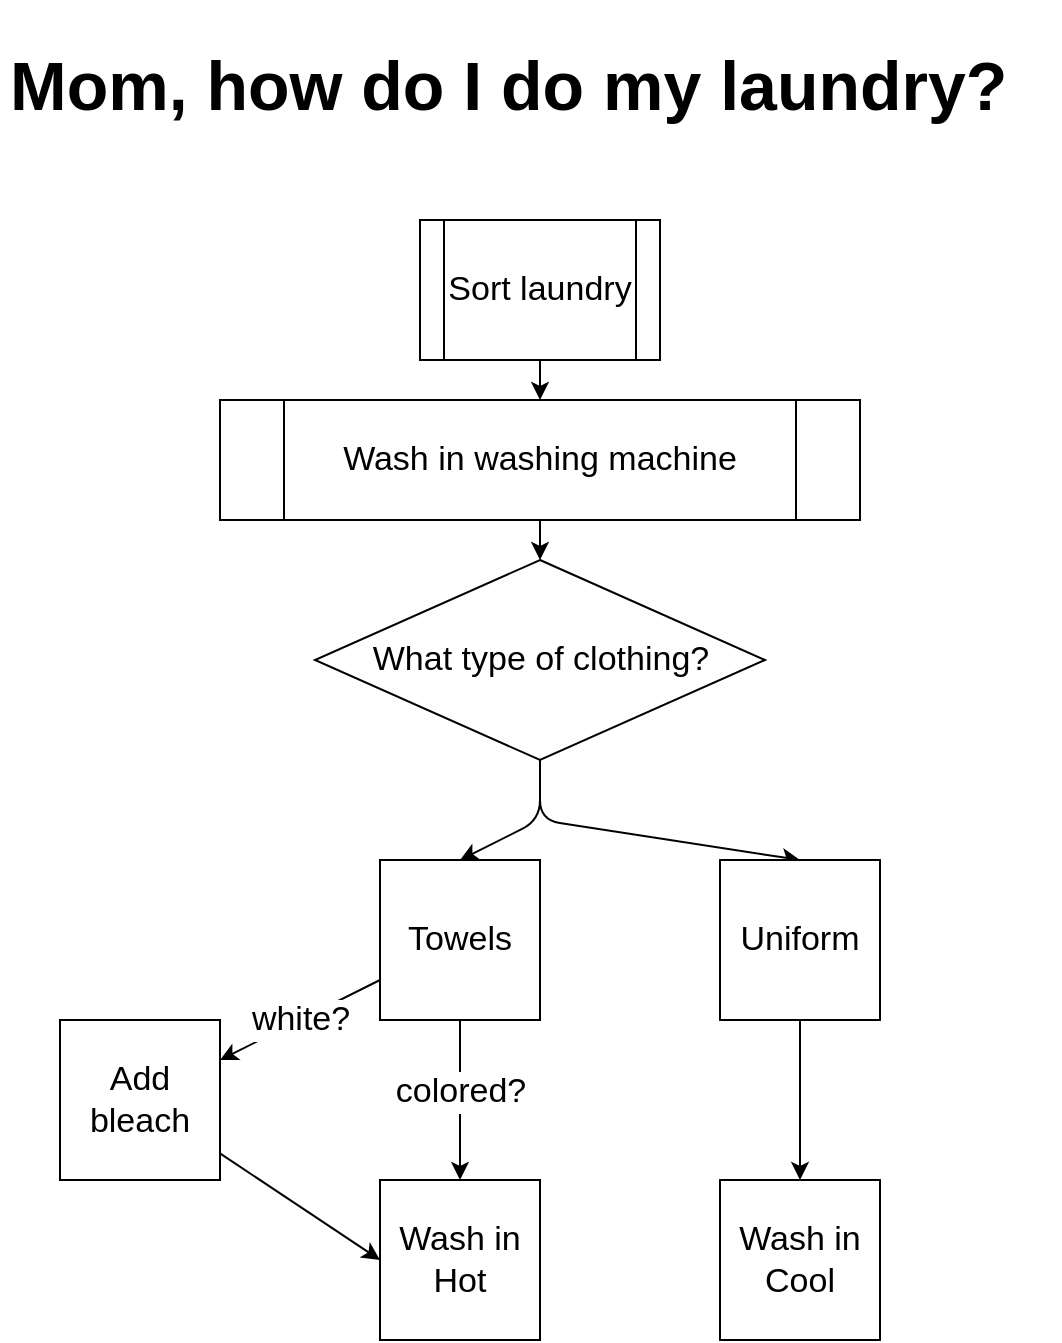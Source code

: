 <mxfile>
    <diagram id="wYqT8Si3l1c4VjrAS-H8" name="Page-1">
        <mxGraphModel dx="1616" dy="2016" grid="1" gridSize="10" guides="1" tooltips="1" connect="1" arrows="1" fold="1" page="1" pageScale="1" pageWidth="850" pageHeight="1100" math="0" shadow="0">
            <root>
                <mxCell id="0"/>
                <mxCell id="1" parent="0"/>
                <mxCell id="7" value="&lt;h1&gt;Mom, how do I do my laundry?&lt;/h1&gt;" style="text;html=1;strokeColor=none;fillColor=none;spacing=5;spacingTop=-20;whiteSpace=wrap;overflow=hidden;rounded=0;labelBorderColor=none;fontSize=17;" parent="1" vertex="1">
                    <mxGeometry x="10" width="530" height="70" as="geometry"/>
                </mxCell>
                <mxCell id="10" value="" style="edgeStyle=none;html=1;fontSize=17;" parent="1" source="8" target="9" edge="1">
                    <mxGeometry relative="1" as="geometry"/>
                </mxCell>
                <mxCell id="8" value="Sort laundry" style="shape=process;whiteSpace=wrap;html=1;backgroundOutline=1;labelBorderColor=none;fontSize=17;" parent="1" vertex="1">
                    <mxGeometry x="220" y="100" width="120" height="70" as="geometry"/>
                </mxCell>
                <mxCell id="13" value="" style="edgeStyle=none;html=1;fontSize=17;entryX=0.5;entryY=0;entryDx=0;entryDy=0;" parent="1" source="9" target="11" edge="1">
                    <mxGeometry relative="1" as="geometry"/>
                </mxCell>
                <mxCell id="9" value="Wash in washing machine" style="shape=process;whiteSpace=wrap;html=1;backgroundOutline=1;labelBorderColor=none;fontSize=17;" parent="1" vertex="1">
                    <mxGeometry x="120" y="190" width="320" height="60" as="geometry"/>
                </mxCell>
                <mxCell id="16" value="" style="edgeStyle=none;html=1;fontSize=17;entryX=0.5;entryY=0;entryDx=0;entryDy=0;exitX=0.5;exitY=1;exitDx=0;exitDy=0;" parent="1" source="11" target="14" edge="1">
                    <mxGeometry relative="1" as="geometry">
                        <mxPoint x="50" y="355" as="targetPoint"/>
                        <Array as="points">
                            <mxPoint x="280" y="400"/>
                        </Array>
                    </mxGeometry>
                </mxCell>
                <mxCell id="28" style="edgeStyle=none;html=1;exitX=0.5;exitY=1;exitDx=0;exitDy=0;entryX=0.5;entryY=0;entryDx=0;entryDy=0;" parent="1" source="11" target="27" edge="1">
                    <mxGeometry relative="1" as="geometry">
                        <Array as="points">
                            <mxPoint x="280" y="400"/>
                        </Array>
                    </mxGeometry>
                </mxCell>
                <mxCell id="11" value="What type of clothing?" style="rhombus;whiteSpace=wrap;html=1;labelBorderColor=none;fontSize=17;" parent="1" vertex="1">
                    <mxGeometry x="167.5" y="270" width="225" height="100" as="geometry"/>
                </mxCell>
                <mxCell id="18" value="" style="edgeStyle=none;html=1;fontSize=17;" parent="1" source="14" target="17" edge="1">
                    <mxGeometry relative="1" as="geometry"/>
                </mxCell>
                <mxCell id="25" value="colored?" style="edgeLabel;html=1;align=center;verticalAlign=middle;resizable=0;points=[];fontSize=17;" parent="18" vertex="1" connectable="0">
                    <mxGeometry x="-0.114" relative="1" as="geometry">
                        <mxPoint as="offset"/>
                    </mxGeometry>
                </mxCell>
                <mxCell id="22" value="white?" style="edgeStyle=none;html=1;fontSize=17;" parent="1" source="14" target="21" edge="1">
                    <mxGeometry relative="1" as="geometry"/>
                </mxCell>
                <mxCell id="14" value="Towels" style="whiteSpace=wrap;html=1;aspect=fixed;labelBorderColor=none;fontSize=17;" parent="1" vertex="1">
                    <mxGeometry x="200" y="420" width="80" height="80" as="geometry"/>
                </mxCell>
                <mxCell id="17" value="Wash in Hot" style="whiteSpace=wrap;html=1;aspect=fixed;labelBorderColor=none;fontSize=17;" parent="1" vertex="1">
                    <mxGeometry x="200" y="580" width="80" height="80" as="geometry"/>
                </mxCell>
                <mxCell id="24" value="" style="edgeStyle=none;html=1;fontSize=17;entryX=0;entryY=0.5;entryDx=0;entryDy=0;" parent="1" source="21" target="17" edge="1">
                    <mxGeometry relative="1" as="geometry">
                        <mxPoint x="260" y="550" as="targetPoint"/>
                        <Array as="points"/>
                    </mxGeometry>
                </mxCell>
                <mxCell id="21" value="Add bleach" style="whiteSpace=wrap;html=1;aspect=fixed;labelBorderColor=none;fontSize=17;" parent="1" vertex="1">
                    <mxGeometry x="40" y="500" width="80" height="80" as="geometry"/>
                </mxCell>
                <mxCell id="30" style="edgeStyle=none;html=1;exitX=0.5;exitY=1;exitDx=0;exitDy=0;entryX=0.5;entryY=0;entryDx=0;entryDy=0;" parent="1" source="27" target="29" edge="1">
                    <mxGeometry relative="1" as="geometry"/>
                </mxCell>
                <mxCell id="27" value="Uniform" style="whiteSpace=wrap;html=1;aspect=fixed;labelBorderColor=none;fontSize=17;" parent="1" vertex="1">
                    <mxGeometry x="370" y="420" width="80" height="80" as="geometry"/>
                </mxCell>
                <mxCell id="29" value="Wash in Cool" style="whiteSpace=wrap;html=1;aspect=fixed;labelBorderColor=none;fontSize=17;" parent="1" vertex="1">
                    <mxGeometry x="370" y="580" width="80" height="80" as="geometry"/>
                </mxCell>
            </root>
        </mxGraphModel>
    </diagram>
</mxfile>